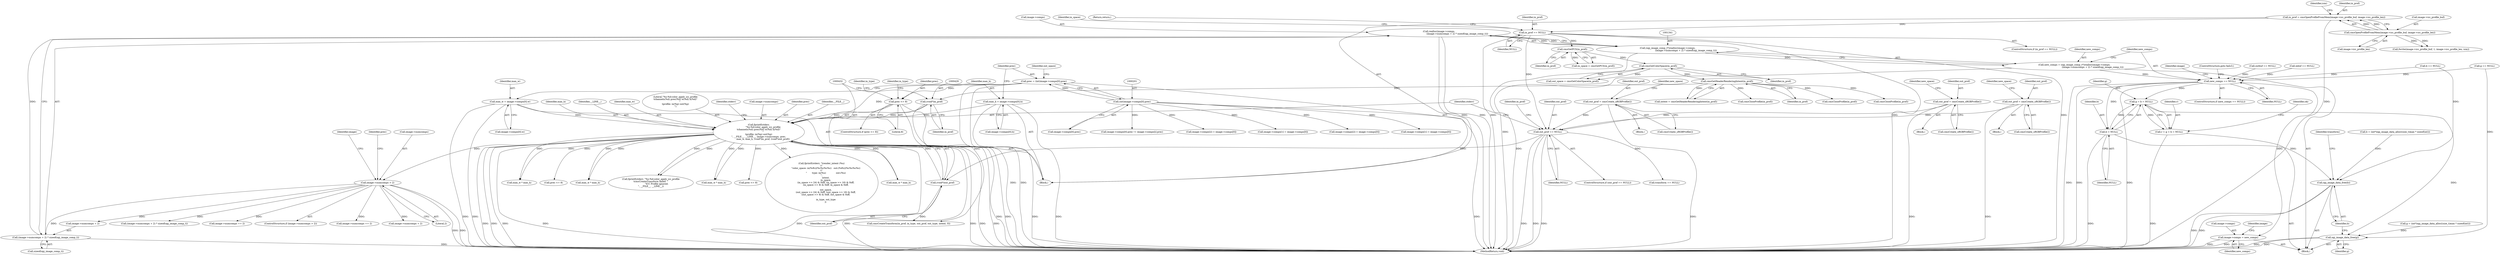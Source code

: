 digraph "0_openjpeg_2e5ab1d9987831c981ff05862e8ccf1381ed58ea@API" {
"1001342" [label="(Call,realloc(image->comps,\n                                                   (image->numcomps + 2) * sizeof(opj_image_comp_t)))"];
"1001346" [label="(Call,(image->numcomps + 2) * sizeof(opj_image_comp_t))"];
"1000507" [label="(Call,image->numcomps > 2)"];
"1000417" [label="(Call,fprintf(stderr,\n            \"%s:%d:color_apply_icc_profile\n\tchannels(%d) prec(%d) w(%d) h(%d)\"\n            \"\n\tprofile: in(%p) out(%p)\n\", __FILE__, __LINE__, image->numcomps, prec,\n            max_w, max_h, (void*)in_prof, (void*)out_prof))"];
"1000198" [label="(Call,prec = (int)image->comps[0].prec)"];
"1000200" [label="(Call,(int)image->comps[0].prec)"];
"1000320" [label="(Call,prec <= 8)"];
"1000180" [label="(Call,max_w = image->comps[0].w)"];
"1000189" [label="(Call,max_h = image->comps[0].h)"];
"1000428" [label="(Call,(void*)in_prof)"];
"1000178" [label="(Call,cmsGetHeaderRenderingIntent(in_prof))"];
"1000174" [label="(Call,cmsGetColorSpace(in_prof))"];
"1000170" [label="(Call,cmsGetPCS(in_prof))"];
"1000163" [label="(Call,in_prof == NULL)"];
"1000136" [label="(Call,in_prof = cmsOpenProfileFromMem(image->icc_profile_buf, image->icc_profile_len))"];
"1000138" [label="(Call,cmsOpenProfileFromMem(image->icc_profile_buf, image->icc_profile_len))"];
"1000431" [label="(Call,(void*)out_prof)"];
"1000410" [label="(Call,out_prof == NULL)"];
"1000338" [label="(Call,out_prof = cmsCreate_sRGBProfile())"];
"1000374" [label="(Call,out_prof = cmsCreate_sRGBProfile())"];
"1000356" [label="(Call,out_prof = cmsCreate_sRGBProfile())"];
"1001340" [label="(Call,(opj_image_comp_t*)realloc(image->comps,\n                                                   (image->numcomps + 2) * sizeof(opj_image_comp_t)))"];
"1001338" [label="(Call,new_comps = (opj_image_comp_t*)realloc(image->comps,\n                                                   (image->numcomps + 2) * sizeof(opj_image_comp_t)))"];
"1001355" [label="(Call,new_comps == NULL)"];
"1001360" [label="(Call,image->comps = new_comps)"];
"1001529" [label="(Call,g = b = NULL)"];
"1001527" [label="(Call,r = g = b = NULL)"];
"1001542" [label="(Call,opj_image_data_free(g))"];
"1001531" [label="(Call,b = NULL)"];
"1001544" [label="(Call,opj_image_data_free(b))"];
"1000142" [label="(Call,image->icc_profile_len)"];
"1000333" [label="(Identifier,in_type)"];
"1001060" [label="(Call,(image->numcomps + 2) * sizeof(opj_image_comp_t))"];
"1000316" [label="(Call,cmsCloseProfile(in_prof))"];
"1001346" [label="(Call,(image->numcomps + 2) * sizeof(opj_image_comp_t))"];
"1001339" [label="(Identifier,new_comps)"];
"1000169" [label="(Identifier,in_space)"];
"1000320" [label="(Call,prec <= 8)"];
"1000422" [label="(Call,image->numcomps)"];
"1001543" [label="(Identifier,g)"];
"1001322" [label="(Call,inbuf == NULL)"];
"1000779" [label="(Call,max_w * max_h)"];
"1001343" [label="(Call,image->comps)"];
"1000357" [label="(Identifier,out_prof)"];
"1001547" [label="(Identifier,transform)"];
"1000374" [label="(Call,out_prof = cmsCreate_sRGBProfile())"];
"1000410" [label="(Call,out_prof == NULL)"];
"1000276" [label="(Call,image->comps[0].prec != image->comps[i].prec)"];
"1000425" [label="(Identifier,prec)"];
"1001528" [label="(Identifier,r)"];
"1001560" [label="(MethodReturn,void)"];
"1001342" [label="(Call,realloc(image->comps,\n                                                   (image->numcomps + 2) * sizeof(opj_image_comp_t)))"];
"1001108" [label="(Call,image->comps[2] = image->comps[0])"];
"1000420" [label="(Identifier,__FILE__)"];
"1000375" [label="(Identifier,out_prof)"];
"1001355" [label="(Call,new_comps == NULL)"];
"1000191" [label="(Call,image->comps[0].h)"];
"1000147" [label="(Identifier,icm)"];
"1000167" [label="(Return,return;)"];
"1000172" [label="(Call,out_space = cmsGetColorSpace(in_prof))"];
"1001080" [label="(Call,image->numcomps == 2)"];
"1000579" [label="(Call,prec <= 8)"];
"1001535" [label="(Identifier,ok)"];
"1000190" [label="(Identifier,max_h)"];
"1001338" [label="(Call,new_comps = (opj_image_comp_t*)realloc(image->comps,\n                                                   (image->numcomps + 2) * sizeof(opj_image_comp_t)))"];
"1000589" [label="(Call,max_w * max_h)"];
"1000321" [label="(Identifier,prec)"];
"1000182" [label="(Call,image->comps[0].w)"];
"1000176" [label="(Call,intent = cmsGetHeaderRenderingIntent(in_prof))"];
"1000496" [label="(Call,fprintf(stderr, \"%s:%d:color_apply_icc_profile\n\tcmsCreateTransform failed. \"\n                \"ICC Profile ignored.\n\", __FILE__, __LINE__))"];
"1000367" [label="(Block,)"];
"1000342" [label="(Identifier,new_space)"];
"1000211" [label="(Identifier,out_space)"];
"1000113" [label="(Block,)"];
"1001340" [label="(Call,(opj_image_comp_t*)realloc(image->comps,\n                                                   (image->numcomps + 2) * sizeof(opj_image_comp_t)))"];
"1000139" [label="(Call,image->icc_profile_buf)"];
"1001352" [label="(Call,sizeof(opj_image_comp_t))"];
"1001383" [label="(Call,image->comps[1] = image->comps[0])"];
"1000171" [label="(Identifier,in_prof)"];
"1000433" [label="(Identifier,out_prof)"];
"1001359" [label="(ControlStructure,goto fails3;)"];
"1000162" [label="(ControlStructure,if (in_prof == NULL))"];
"1000200" [label="(Call,(int)image->comps[0].prec)"];
"1001261" [label="(Block,)"];
"1001364" [label="(Identifier,new_comps)"];
"1001298" [label="(Call,g = (int*)opj_image_data_alloc((size_t)max * sizeof(int)))"];
"1001529" [label="(Call,g = b = NULL)"];
"1000358" [label="(Call,cmsCreate_sRGBProfile())"];
"1001394" [label="(Call,image->comps[2] = image->comps[0])"];
"1000164" [label="(Identifier,in_prof)"];
"1000165" [label="(Identifier,NULL)"];
"1000199" [label="(Identifier,prec)"];
"1000431" [label="(Call,(void*)out_prof)"];
"1001530" [label="(Identifier,g)"];
"1000983" [label="(Call,max_w * max_h)"];
"1000376" [label="(Call,cmsCreate_sRGBProfile())"];
"1000417" [label="(Call,fprintf(stderr,\n            \"%s:%d:color_apply_icc_profile\n\tchannels(%d) prec(%d) w(%d) h(%d)\"\n            \"\n\tprofile: in(%p) out(%p)\n\", __FILE__, __LINE__, image->numcomps, prec,\n            max_w, max_h, (void*)in_prof, (void*)out_prof))"];
"1001326" [label="(Call,outbuf == NULL)"];
"1000430" [label="(Identifier,in_prof)"];
"1000415" [label="(Identifier,in_prof)"];
"1000339" [label="(Identifier,out_prof)"];
"1000168" [label="(Call,in_space = cmsGetPCS(in_prof))"];
"1000973" [label="(Identifier,prec)"];
"1001368" [label="(Identifier,image)"];
"1000414" [label="(Call,cmsCloseProfile(in_prof))"];
"1001333" [label="(Call,b == NULL)"];
"1001330" [label="(Call,g == NULL)"];
"1001544" [label="(Call,opj_image_data_free(b))"];
"1000325" [label="(Identifier,in_type)"];
"1000506" [label="(ControlStructure,if (image->numcomps > 2))"];
"1000508" [label="(Call,image->numcomps)"];
"1000520" [label="(Identifier,image)"];
"1000322" [label="(Literal,8)"];
"1000170" [label="(Call,cmsGetPCS(in_prof))"];
"1000427" [label="(Identifier,max_h)"];
"1000411" [label="(Identifier,out_prof)"];
"1000180" [label="(Call,max_w = image->comps[0].w)"];
"1000181" [label="(Identifier,max_w)"];
"1001354" [label="(ControlStructure,if (new_comps == NULL))"];
"1001366" [label="(Call,image->numcomps == 2)"];
"1000137" [label="(Identifier,in_prof)"];
"1000356" [label="(Call,out_prof = cmsCreate_sRGBProfile())"];
"1001533" [label="(Identifier,NULL)"];
"1000412" [label="(Identifier,NULL)"];
"1000507" [label="(Call,image->numcomps > 2)"];
"1000319" [label="(ControlStructure,if (prec <= 8))"];
"1000198" [label="(Call,prec = (int)image->comps[0].prec)"];
"1000338" [label="(Call,out_prof = cmsCreate_sRGBProfile())"];
"1000349" [label="(Block,)"];
"1001362" [label="(Identifier,image)"];
"1001531" [label="(Call,b = NULL)"];
"1001527" [label="(Call,r = g = b = NULL)"];
"1000421" [label="(Identifier,__LINE__)"];
"1000972" [label="(Call,prec <= 8)"];
"1000434" [label="(Call,fprintf(stderr, \"\trender_intent (%u)\n\t\"\n            \"color_space: in(%#x)(%c%c%c%c)   out:(%#x)(%c%c%c%c)\n\t\"\n            \"       type: in(%u)              out:(%u)\n\",\n            intent,\n            in_space,\n            (in_space >> 24) & 0xff, (in_space >> 16) & 0xff,\n            (in_space >> 8) & 0xff, in_space & 0xff,\n\n            out_space,\n            (out_space >> 24) & 0xff, (out_space >> 16) & 0xff,\n            (out_space >> 8) & 0xff, out_space & 0xff,\n\n            in_type, out_type\n           ))"];
"1000189" [label="(Call,max_h = image->comps[0].h)"];
"1001309" [label="(Call,b = (int*)opj_image_data_alloc((size_t)max * sizeof(int)))"];
"1001542" [label="(Call,opj_image_data_free(g))"];
"1000138" [label="(Call,cmsOpenProfileFromMem(image->icc_profile_buf, image->icc_profile_len))"];
"1001347" [label="(Call,image->numcomps + 2)"];
"1000175" [label="(Identifier,in_prof)"];
"1000340" [label="(Call,cmsCreate_sRGBProfile())"];
"1000163" [label="(Call,in_prof == NULL)"];
"1000426" [label="(Identifier,max_w)"];
"1000179" [label="(Identifier,in_prof)"];
"1001097" [label="(Call,image->comps[1] = image->comps[0])"];
"1000409" [label="(ControlStructure,if (out_prof == NULL))"];
"1000174" [label="(Call,cmsGetColorSpace(in_prof))"];
"1000360" [label="(Identifier,new_space)"];
"1000419" [label="(Literal,\"%s:%d:color_apply_icc_profile\n\tchannels(%d) prec(%d) w(%d) h(%d)\"\n            \"\n\tprofile: in(%p) out(%p)\n\")"];
"1001360" [label="(Call,image->comps = new_comps)"];
"1000202" [label="(Call,image->comps[0].prec)"];
"1001061" [label="(Call,image->numcomps + 2)"];
"1000406" [label="(Call,cmsCloseProfile(in_prof))"];
"1000178" [label="(Call,cmsGetHeaderRenderingIntent(in_prof))"];
"1000213" [label="(Block,)"];
"1000378" [label="(Identifier,new_space)"];
"1000435" [label="(Identifier,stderr)"];
"1000151" [label="(Call,fwrite(image->icc_profile_buf, 1, image->icc_profile_len, icm))"];
"1001357" [label="(Identifier,NULL)"];
"1001356" [label="(Identifier,new_comps)"];
"1001532" [label="(Identifier,b)"];
"1001545" [label="(Identifier,b)"];
"1000428" [label="(Call,(void*)in_prof)"];
"1000492" [label="(Call,transform == NULL)"];
"1000480" [label="(Call,cmsCreateTransform(in_prof, in_type, out_prof, out_type, intent, 0))"];
"1001361" [label="(Call,image->comps)"];
"1000136" [label="(Call,in_prof = cmsOpenProfileFromMem(image->icc_profile_buf, image->icc_profile_len))"];
"1000511" [label="(Literal,2)"];
"1001269" [label="(Call,max_w * max_h)"];
"1000418" [label="(Identifier,stderr)"];
"1001342" -> "1001340"  [label="AST: "];
"1001342" -> "1001346"  [label="CFG: "];
"1001343" -> "1001342"  [label="AST: "];
"1001346" -> "1001342"  [label="AST: "];
"1001340" -> "1001342"  [label="CFG: "];
"1001342" -> "1001560"  [label="DDG: "];
"1001342" -> "1001560"  [label="DDG: "];
"1001342" -> "1001340"  [label="DDG: "];
"1001342" -> "1001340"  [label="DDG: "];
"1001346" -> "1001342"  [label="DDG: "];
"1001346" -> "1001352"  [label="CFG: "];
"1001347" -> "1001346"  [label="AST: "];
"1001352" -> "1001346"  [label="AST: "];
"1001346" -> "1001560"  [label="DDG: "];
"1000507" -> "1001346"  [label="DDG: "];
"1000507" -> "1000506"  [label="AST: "];
"1000507" -> "1000511"  [label="CFG: "];
"1000508" -> "1000507"  [label="AST: "];
"1000511" -> "1000507"  [label="AST: "];
"1000520" -> "1000507"  [label="CFG: "];
"1000973" -> "1000507"  [label="CFG: "];
"1000507" -> "1001560"  [label="DDG: "];
"1000507" -> "1001560"  [label="DDG: "];
"1000417" -> "1000507"  [label="DDG: "];
"1000507" -> "1001060"  [label="DDG: "];
"1000507" -> "1001061"  [label="DDG: "];
"1000507" -> "1001080"  [label="DDG: "];
"1000507" -> "1001347"  [label="DDG: "];
"1000507" -> "1001366"  [label="DDG: "];
"1000417" -> "1000113"  [label="AST: "];
"1000417" -> "1000431"  [label="CFG: "];
"1000418" -> "1000417"  [label="AST: "];
"1000419" -> "1000417"  [label="AST: "];
"1000420" -> "1000417"  [label="AST: "];
"1000421" -> "1000417"  [label="AST: "];
"1000422" -> "1000417"  [label="AST: "];
"1000425" -> "1000417"  [label="AST: "];
"1000426" -> "1000417"  [label="AST: "];
"1000427" -> "1000417"  [label="AST: "];
"1000428" -> "1000417"  [label="AST: "];
"1000431" -> "1000417"  [label="AST: "];
"1000435" -> "1000417"  [label="CFG: "];
"1000417" -> "1001560"  [label="DDG: "];
"1000417" -> "1001560"  [label="DDG: "];
"1000417" -> "1001560"  [label="DDG: "];
"1000417" -> "1001560"  [label="DDG: "];
"1000417" -> "1001560"  [label="DDG: "];
"1000417" -> "1001560"  [label="DDG: "];
"1000417" -> "1001560"  [label="DDG: "];
"1000417" -> "1001560"  [label="DDG: "];
"1000417" -> "1001560"  [label="DDG: "];
"1000198" -> "1000417"  [label="DDG: "];
"1000320" -> "1000417"  [label="DDG: "];
"1000180" -> "1000417"  [label="DDG: "];
"1000189" -> "1000417"  [label="DDG: "];
"1000428" -> "1000417"  [label="DDG: "];
"1000431" -> "1000417"  [label="DDG: "];
"1000417" -> "1000434"  [label="DDG: "];
"1000417" -> "1000496"  [label="DDG: "];
"1000417" -> "1000496"  [label="DDG: "];
"1000417" -> "1000579"  [label="DDG: "];
"1000417" -> "1000589"  [label="DDG: "];
"1000417" -> "1000589"  [label="DDG: "];
"1000417" -> "1000779"  [label="DDG: "];
"1000417" -> "1000779"  [label="DDG: "];
"1000417" -> "1000972"  [label="DDG: "];
"1000417" -> "1000983"  [label="DDG: "];
"1000417" -> "1000983"  [label="DDG: "];
"1000417" -> "1001269"  [label="DDG: "];
"1000417" -> "1001269"  [label="DDG: "];
"1000198" -> "1000113"  [label="AST: "];
"1000198" -> "1000200"  [label="CFG: "];
"1000199" -> "1000198"  [label="AST: "];
"1000200" -> "1000198"  [label="AST: "];
"1000211" -> "1000198"  [label="CFG: "];
"1000198" -> "1001560"  [label="DDG: "];
"1000198" -> "1001560"  [label="DDG: "];
"1000200" -> "1000198"  [label="DDG: "];
"1000198" -> "1000320"  [label="DDG: "];
"1000200" -> "1000202"  [label="CFG: "];
"1000201" -> "1000200"  [label="AST: "];
"1000202" -> "1000200"  [label="AST: "];
"1000200" -> "1001560"  [label="DDG: "];
"1000200" -> "1000276"  [label="DDG: "];
"1000200" -> "1001097"  [label="DDG: "];
"1000200" -> "1001108"  [label="DDG: "];
"1000200" -> "1001383"  [label="DDG: "];
"1000200" -> "1001394"  [label="DDG: "];
"1000320" -> "1000319"  [label="AST: "];
"1000320" -> "1000322"  [label="CFG: "];
"1000321" -> "1000320"  [label="AST: "];
"1000322" -> "1000320"  [label="AST: "];
"1000325" -> "1000320"  [label="CFG: "];
"1000333" -> "1000320"  [label="CFG: "];
"1000320" -> "1001560"  [label="DDG: "];
"1000320" -> "1001560"  [label="DDG: "];
"1000180" -> "1000113"  [label="AST: "];
"1000180" -> "1000182"  [label="CFG: "];
"1000181" -> "1000180"  [label="AST: "];
"1000182" -> "1000180"  [label="AST: "];
"1000190" -> "1000180"  [label="CFG: "];
"1000180" -> "1001560"  [label="DDG: "];
"1000180" -> "1001560"  [label="DDG: "];
"1000189" -> "1000113"  [label="AST: "];
"1000189" -> "1000191"  [label="CFG: "];
"1000190" -> "1000189"  [label="AST: "];
"1000191" -> "1000189"  [label="AST: "];
"1000199" -> "1000189"  [label="CFG: "];
"1000189" -> "1001560"  [label="DDG: "];
"1000189" -> "1001560"  [label="DDG: "];
"1000428" -> "1000430"  [label="CFG: "];
"1000429" -> "1000428"  [label="AST: "];
"1000430" -> "1000428"  [label="AST: "];
"1000432" -> "1000428"  [label="CFG: "];
"1000178" -> "1000428"  [label="DDG: "];
"1000428" -> "1000480"  [label="DDG: "];
"1000178" -> "1000176"  [label="AST: "];
"1000178" -> "1000179"  [label="CFG: "];
"1000179" -> "1000178"  [label="AST: "];
"1000176" -> "1000178"  [label="CFG: "];
"1000178" -> "1000176"  [label="DDG: "];
"1000174" -> "1000178"  [label="DDG: "];
"1000178" -> "1000316"  [label="DDG: "];
"1000178" -> "1000406"  [label="DDG: "];
"1000178" -> "1000414"  [label="DDG: "];
"1000174" -> "1000172"  [label="AST: "];
"1000174" -> "1000175"  [label="CFG: "];
"1000175" -> "1000174"  [label="AST: "];
"1000172" -> "1000174"  [label="CFG: "];
"1000174" -> "1000172"  [label="DDG: "];
"1000170" -> "1000174"  [label="DDG: "];
"1000170" -> "1000168"  [label="AST: "];
"1000170" -> "1000171"  [label="CFG: "];
"1000171" -> "1000170"  [label="AST: "];
"1000168" -> "1000170"  [label="CFG: "];
"1000170" -> "1000168"  [label="DDG: "];
"1000163" -> "1000170"  [label="DDG: "];
"1000163" -> "1000162"  [label="AST: "];
"1000163" -> "1000165"  [label="CFG: "];
"1000164" -> "1000163"  [label="AST: "];
"1000165" -> "1000163"  [label="AST: "];
"1000167" -> "1000163"  [label="CFG: "];
"1000169" -> "1000163"  [label="CFG: "];
"1000163" -> "1001560"  [label="DDG: "];
"1000163" -> "1001560"  [label="DDG: "];
"1000163" -> "1001560"  [label="DDG: "];
"1000136" -> "1000163"  [label="DDG: "];
"1000163" -> "1000410"  [label="DDG: "];
"1000136" -> "1000113"  [label="AST: "];
"1000136" -> "1000138"  [label="CFG: "];
"1000137" -> "1000136"  [label="AST: "];
"1000138" -> "1000136"  [label="AST: "];
"1000147" -> "1000136"  [label="CFG: "];
"1000136" -> "1001560"  [label="DDG: "];
"1000138" -> "1000136"  [label="DDG: "];
"1000138" -> "1000136"  [label="DDG: "];
"1000138" -> "1000142"  [label="CFG: "];
"1000139" -> "1000138"  [label="AST: "];
"1000142" -> "1000138"  [label="AST: "];
"1000138" -> "1000151"  [label="DDG: "];
"1000138" -> "1000151"  [label="DDG: "];
"1000431" -> "1000433"  [label="CFG: "];
"1000432" -> "1000431"  [label="AST: "];
"1000433" -> "1000431"  [label="AST: "];
"1000410" -> "1000431"  [label="DDG: "];
"1000431" -> "1000480"  [label="DDG: "];
"1000410" -> "1000409"  [label="AST: "];
"1000410" -> "1000412"  [label="CFG: "];
"1000411" -> "1000410"  [label="AST: "];
"1000412" -> "1000410"  [label="AST: "];
"1000415" -> "1000410"  [label="CFG: "];
"1000418" -> "1000410"  [label="CFG: "];
"1000410" -> "1001560"  [label="DDG: "];
"1000410" -> "1001560"  [label="DDG: "];
"1000410" -> "1001560"  [label="DDG: "];
"1000338" -> "1000410"  [label="DDG: "];
"1000374" -> "1000410"  [label="DDG: "];
"1000356" -> "1000410"  [label="DDG: "];
"1000410" -> "1000492"  [label="DDG: "];
"1000338" -> "1000213"  [label="AST: "];
"1000338" -> "1000340"  [label="CFG: "];
"1000339" -> "1000338"  [label="AST: "];
"1000340" -> "1000338"  [label="AST: "];
"1000342" -> "1000338"  [label="CFG: "];
"1000338" -> "1001560"  [label="DDG: "];
"1000374" -> "1000367"  [label="AST: "];
"1000374" -> "1000376"  [label="CFG: "];
"1000375" -> "1000374"  [label="AST: "];
"1000376" -> "1000374"  [label="AST: "];
"1000378" -> "1000374"  [label="CFG: "];
"1000374" -> "1001560"  [label="DDG: "];
"1000356" -> "1000349"  [label="AST: "];
"1000356" -> "1000358"  [label="CFG: "];
"1000357" -> "1000356"  [label="AST: "];
"1000358" -> "1000356"  [label="AST: "];
"1000360" -> "1000356"  [label="CFG: "];
"1000356" -> "1001560"  [label="DDG: "];
"1001340" -> "1001338"  [label="AST: "];
"1001341" -> "1001340"  [label="AST: "];
"1001338" -> "1001340"  [label="CFG: "];
"1001340" -> "1001560"  [label="DDG: "];
"1001340" -> "1001338"  [label="DDG: "];
"1001338" -> "1001261"  [label="AST: "];
"1001339" -> "1001338"  [label="AST: "];
"1001356" -> "1001338"  [label="CFG: "];
"1001338" -> "1001560"  [label="DDG: "];
"1001338" -> "1001355"  [label="DDG: "];
"1001355" -> "1001354"  [label="AST: "];
"1001355" -> "1001357"  [label="CFG: "];
"1001356" -> "1001355"  [label="AST: "];
"1001357" -> "1001355"  [label="AST: "];
"1001359" -> "1001355"  [label="CFG: "];
"1001362" -> "1001355"  [label="CFG: "];
"1001355" -> "1001560"  [label="DDG: "];
"1001355" -> "1001560"  [label="DDG: "];
"1001355" -> "1001560"  [label="DDG: "];
"1001330" -> "1001355"  [label="DDG: "];
"1001333" -> "1001355"  [label="DDG: "];
"1001326" -> "1001355"  [label="DDG: "];
"1001322" -> "1001355"  [label="DDG: "];
"1001355" -> "1001360"  [label="DDG: "];
"1001355" -> "1001529"  [label="DDG: "];
"1001355" -> "1001531"  [label="DDG: "];
"1001360" -> "1001261"  [label="AST: "];
"1001360" -> "1001364"  [label="CFG: "];
"1001361" -> "1001360"  [label="AST: "];
"1001364" -> "1001360"  [label="AST: "];
"1001368" -> "1001360"  [label="CFG: "];
"1001360" -> "1001560"  [label="DDG: "];
"1001360" -> "1001560"  [label="DDG: "];
"1001529" -> "1001527"  [label="AST: "];
"1001529" -> "1001531"  [label="CFG: "];
"1001530" -> "1001529"  [label="AST: "];
"1001531" -> "1001529"  [label="AST: "];
"1001527" -> "1001529"  [label="CFG: "];
"1001529" -> "1001527"  [label="DDG: "];
"1001531" -> "1001529"  [label="DDG: "];
"1001529" -> "1001542"  [label="DDG: "];
"1001527" -> "1001261"  [label="AST: "];
"1001528" -> "1001527"  [label="AST: "];
"1001535" -> "1001527"  [label="CFG: "];
"1001527" -> "1001560"  [label="DDG: "];
"1001542" -> "1001261"  [label="AST: "];
"1001542" -> "1001543"  [label="CFG: "];
"1001543" -> "1001542"  [label="AST: "];
"1001545" -> "1001542"  [label="CFG: "];
"1001542" -> "1001560"  [label="DDG: "];
"1001542" -> "1001560"  [label="DDG: "];
"1001298" -> "1001542"  [label="DDG: "];
"1001330" -> "1001542"  [label="DDG: "];
"1001531" -> "1001533"  [label="CFG: "];
"1001532" -> "1001531"  [label="AST: "];
"1001533" -> "1001531"  [label="AST: "];
"1001531" -> "1001560"  [label="DDG: "];
"1001531" -> "1001544"  [label="DDG: "];
"1001544" -> "1001261"  [label="AST: "];
"1001544" -> "1001545"  [label="CFG: "];
"1001545" -> "1001544"  [label="AST: "];
"1001547" -> "1001544"  [label="CFG: "];
"1001544" -> "1001560"  [label="DDG: "];
"1001544" -> "1001560"  [label="DDG: "];
"1001309" -> "1001544"  [label="DDG: "];
"1001333" -> "1001544"  [label="DDG: "];
}
